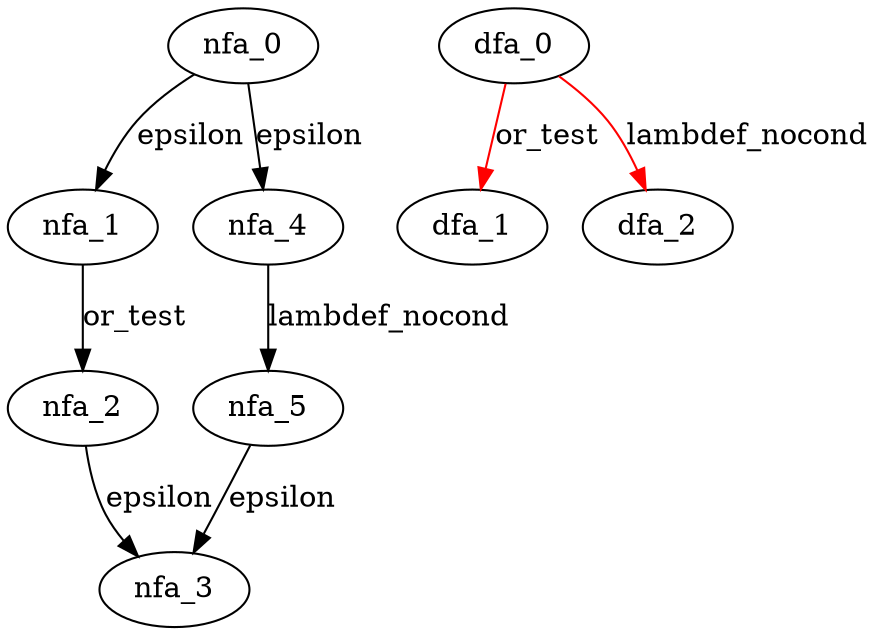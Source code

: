 digraph test_nocond {
 subgraph test_nocond_nfa {
  nfa_0->nfa_1[label=epsilon]
  nfa_1->nfa_2[label=or_test]
  nfa_2->nfa_3[label=epsilon]
  nfa_0->nfa_4[label=epsilon]
  nfa_4->nfa_5[label=lambdef_nocond]
  nfa_5->nfa_3[label=epsilon]
  }
 subgraph test_nocond_dfa {
  dfa_0->dfa_1[label=or_test,color=red]
  dfa_0->dfa_2[label=lambdef_nocond,color=red]
  }
}
